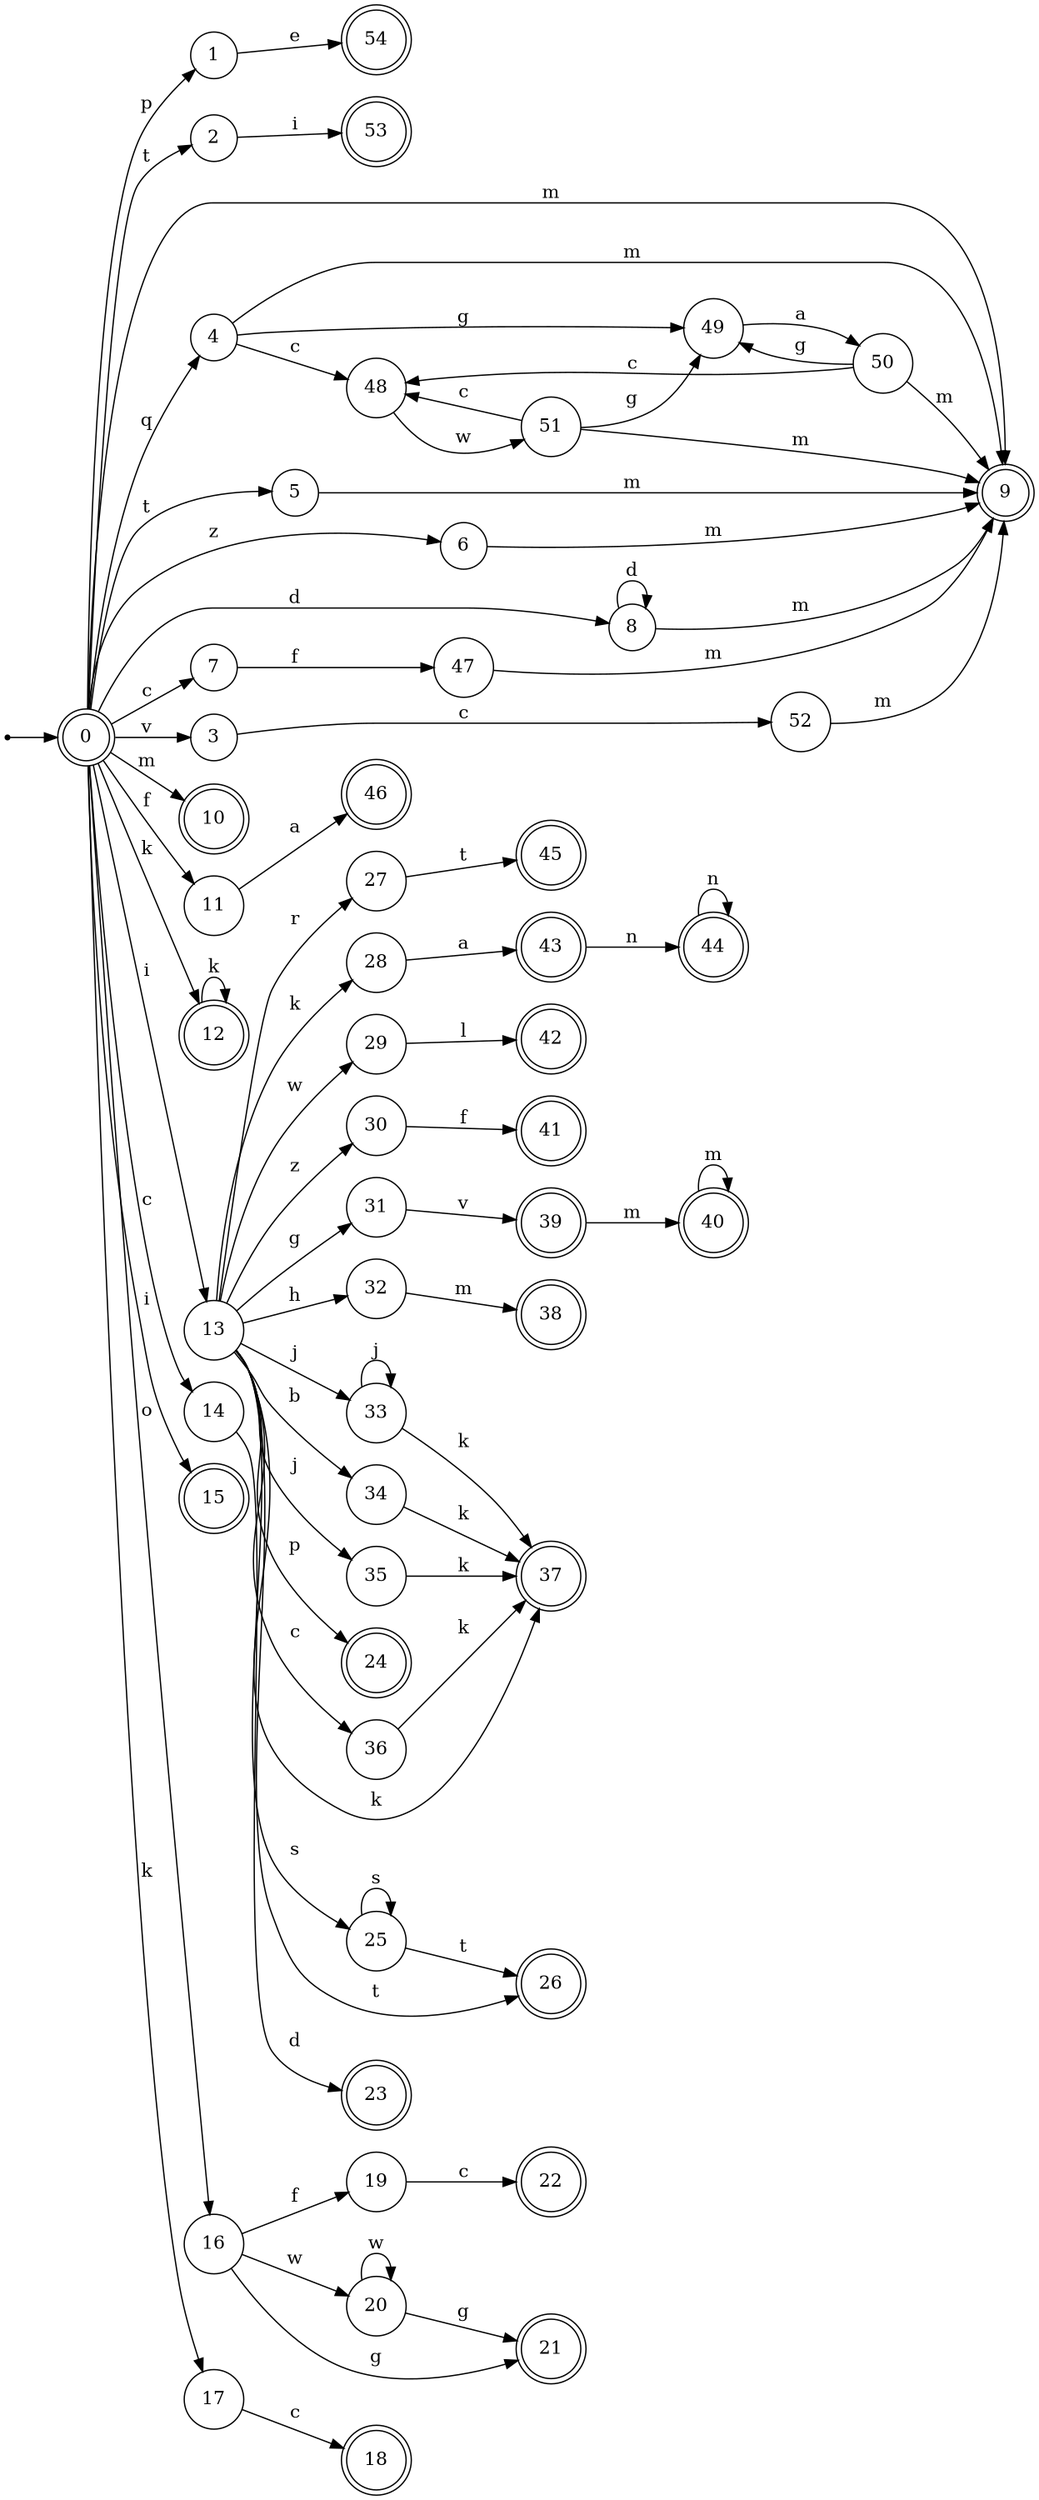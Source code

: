 digraph finite_state_machine {
rankdir=LR;
size="20,20";
node [shape = point]; "dummy0"
node [shape = doublecircle]; "0";"dummy0" -> "0";
node [shape = circle]; "1";
node [shape = circle]; "2";
node [shape = circle]; "3";
node [shape = circle]; "4";
node [shape = circle]; "5";
node [shape = circle]; "6";
node [shape = circle]; "7";
node [shape = circle]; "8";
node [shape = doublecircle]; "9";node [shape = doublecircle]; "10";node [shape = circle]; "11";
node [shape = doublecircle]; "12";node [shape = circle]; "13";
node [shape = circle]; "14";
node [shape = doublecircle]; "15";node [shape = circle]; "16";
node [shape = circle]; "17";
node [shape = doublecircle]; "18";node [shape = circle]; "19";
node [shape = circle]; "20";
node [shape = doublecircle]; "21";node [shape = doublecircle]; "22";node [shape = doublecircle]; "23";node [shape = doublecircle]; "24";node [shape = circle]; "25";
node [shape = doublecircle]; "26";node [shape = circle]; "27";
node [shape = circle]; "28";
node [shape = circle]; "29";
node [shape = circle]; "30";
node [shape = circle]; "31";
node [shape = circle]; "32";
node [shape = circle]; "33";
node [shape = circle]; "34";
node [shape = circle]; "35";
node [shape = circle]; "36";
node [shape = doublecircle]; "37";node [shape = doublecircle]; "38";node [shape = doublecircle]; "39";node [shape = doublecircle]; "40";node [shape = doublecircle]; "41";node [shape = doublecircle]; "42";node [shape = doublecircle]; "43";node [shape = doublecircle]; "44";node [shape = doublecircle]; "45";node [shape = doublecircle]; "46";node [shape = circle]; "47";
node [shape = circle]; "48";
node [shape = circle]; "49";
node [shape = circle]; "50";
node [shape = circle]; "51";
node [shape = circle]; "52";
node [shape = doublecircle]; "53";node [shape = doublecircle]; "54";"0" -> "1" [label = "p"];
 "0" -> "2" [label = "t"];
 "0" -> "5" [label = "t"];
 "0" -> "3" [label = "v"];
 "0" -> "4" [label = "q"];
 "0" -> "6" [label = "z"];
 "0" -> "14" [label = "c"];
 "0" -> "7" [label = "c"];
 "0" -> "8" [label = "d"];
 "0" -> "9" [label = "m"];
 "0" -> "10" [label = "m"];
 "0" -> "11" [label = "f"];
 "0" -> "17" [label = "k"];
 "0" -> "12" [label = "k"];
 "0" -> "13" [label = "i"];
 "0" -> "15" [label = "i"];
 "0" -> "16" [label = "o"];
 "17" -> "18" [label = "c"];
 "16" -> "19" [label = "f"];
 "16" -> "20" [label = "w"];
 "16" -> "21" [label = "g"];
 "20" -> "20" [label = "w"];
 "20" -> "21" [label = "g"];
 "19" -> "22" [label = "c"];
 "14" -> "23" [label = "d"];
 "13" -> "24" [label = "p"];
 "13" -> "25" [label = "s"];
 "13" -> "26" [label = "t"];
 "13" -> "27" [label = "r"];
 "13" -> "28" [label = "k"];
 "13" -> "37" [label = "k"];
 "13" -> "29" [label = "w"];
 "13" -> "30" [label = "z"];
 "13" -> "31" [label = "g"];
 "13" -> "32" [label = "h"];
 "13" -> "33" [label = "j"];
 "13" -> "35" [label = "j"];
 "13" -> "34" [label = "b"];
 "13" -> "36" [label = "c"];
 "36" -> "37" [label = "k"];
 "35" -> "37" [label = "k"];
 "34" -> "37" [label = "k"];
 "33" -> "33" [label = "j"];
 "33" -> "37" [label = "k"];
 "32" -> "38" [label = "m"];
 "31" -> "39" [label = "v"];
 "39" -> "40" [label = "m"];
 "40" -> "40" [label = "m"];
 "30" -> "41" [label = "f"];
 "29" -> "42" [label = "l"];
 "28" -> "43" [label = "a"];
 "43" -> "44" [label = "n"];
 "44" -> "44" [label = "n"];
 "27" -> "45" [label = "t"];
 "25" -> "25" [label = "s"];
 "25" -> "26" [label = "t"];
 "12" -> "12" [label = "k"];
 "11" -> "46" [label = "a"];
 "8" -> "8" [label = "d"];
 "8" -> "9" [label = "m"];
 "7" -> "47" [label = "f"];
 "47" -> "9" [label = "m"];
 "6" -> "9" [label = "m"];
 "5" -> "9" [label = "m"];
 "4" -> "48" [label = "c"];
 "4" -> "49" [label = "g"];
 "4" -> "9" [label = "m"];
 "49" -> "50" [label = "a"];
 "50" -> "49" [label = "g"];
 "50" -> "48" [label = "c"];
 "50" -> "9" [label = "m"];
 "48" -> "51" [label = "w"];
 "51" -> "48" [label = "c"];
 "51" -> "49" [label = "g"];
 "51" -> "9" [label = "m"];
 "3" -> "52" [label = "c"];
 "52" -> "9" [label = "m"];
 "2" -> "53" [label = "i"];
 "1" -> "54" [label = "e"];
 }
